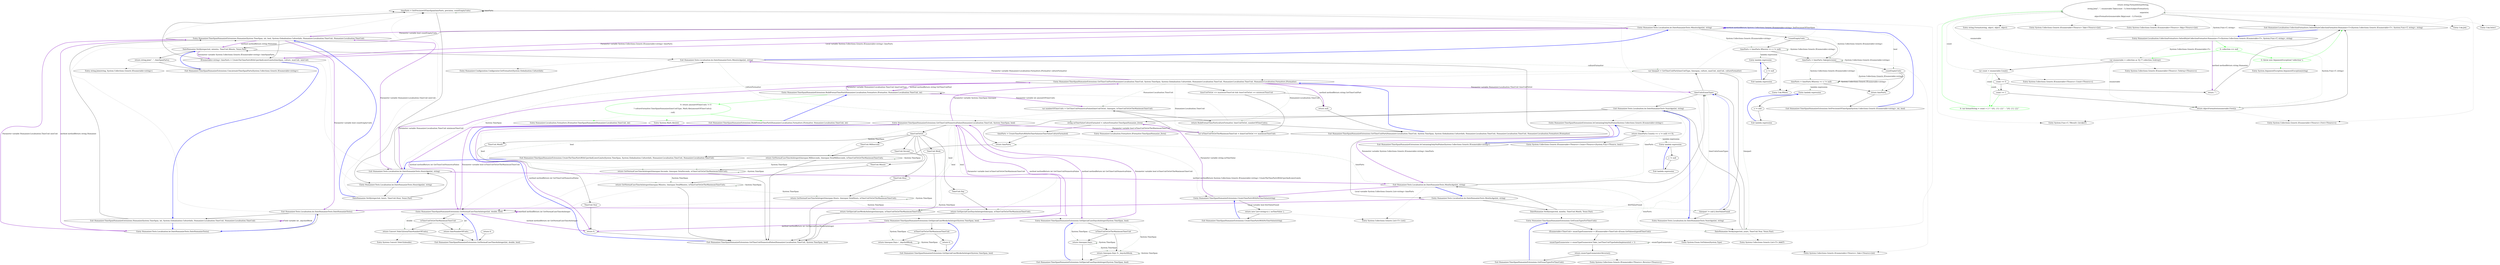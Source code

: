 digraph  {
m0_5 [cluster="Humanizer.TimeSpanHumanizeExtensions.Humanize(System.TimeSpan, int, bool, System.Globalization.CultureInfo, Humanizer.Localisation.TimeUnit, Humanizer.Localisation.TimeUnit)", file="TimeSpanHumanizeExtensions.cs", label="timeParts = SetPrecisionOfTimeSpan(timeParts, precision, countEmptyUnits)", span="45-45"];
m0_27 [cluster="System.Collections.Generic.List<T>.List()", file="TimeSpanHumanizeExtensions.cs", label="Entry System.Collections.Generic.List<T>.List()", span="0-0"];
m0_47 [cluster="Humanizer.TimeSpanHumanizeExtensions.BuildFormatTimePart(Humanizer.Localisation.Formatters.IFormatter, Humanizer.Localisation.TimeUnit, int)", file="TimeSpanHumanizeExtensions.cs", label="Entry Humanizer.TimeSpanHumanizeExtensions.BuildFormatTimePart(Humanizer.Localisation.Formatters.IFormatter, Humanizer.Localisation.TimeUnit, int)", span="155-155"];
m0_82 [cluster="Humanizer.TimeSpanHumanizeExtensions.BuildFormatTimePart(Humanizer.Localisation.Formatters.IFormatter, Humanizer.Localisation.TimeUnit, int)", color=green, community=0, file="TimeSpanHumanizeExtensions.cs", label="0: return amountOfTimeUnits != 0\r\n                ? cultureFormatter.TimeSpanHumanize(timeUnitType, Math.Abs(amountOfTimeUnits))\r\n                : null;", span="158-160"];
m0_83 [cluster="Humanizer.TimeSpanHumanizeExtensions.BuildFormatTimePart(Humanizer.Localisation.Formatters.IFormatter, Humanizer.Localisation.TimeUnit, int)", file="TimeSpanHumanizeExtensions.cs", label="Exit Humanizer.TimeSpanHumanizeExtensions.BuildFormatTimePart(Humanizer.Localisation.Formatters.IFormatter, Humanizer.Localisation.TimeUnit, int)", span="155-155"];
m0_2 [cluster="Humanizer.TimeSpanHumanizeExtensions.Humanize(System.TimeSpan, int, System.Globalization.CultureInfo, Humanizer.Localisation.TimeUnit, Humanizer.Localisation.TimeUnit)", file="TimeSpanHumanizeExtensions.cs", label="Exit Humanizer.TimeSpanHumanizeExtensions.Humanize(System.TimeSpan, int, System.Globalization.CultureInfo, Humanizer.Localisation.TimeUnit, Humanizer.Localisation.TimeUnit)", span="27-27"];
m0_3 [cluster="Humanizer.TimeSpanHumanizeExtensions.Humanize(System.TimeSpan, int, bool, System.Globalization.CultureInfo, Humanizer.Localisation.TimeUnit, Humanizer.Localisation.TimeUnit)", file="TimeSpanHumanizeExtensions.cs", label="Entry Humanizer.TimeSpanHumanizeExtensions.Humanize(System.TimeSpan, int, bool, System.Globalization.CultureInfo, Humanizer.Localisation.TimeUnit, Humanizer.Localisation.TimeUnit)", span="42-42"];
m0_4 [cluster="Humanizer.TimeSpanHumanizeExtensions.Humanize(System.TimeSpan, int, bool, System.Globalization.CultureInfo, Humanizer.Localisation.TimeUnit, Humanizer.Localisation.TimeUnit)", file="TimeSpanHumanizeExtensions.cs", label="IEnumerable<string> timeParts = CreateTheTimePartsWithUperAndLowerLimits(timeSpan, culture, maxUnit, minUnit)", span="44-44"];
m0_66 [cluster="Humanizer.TimeSpanHumanizeExtensions.GetSpecialCaseDaysAsInteger(System.TimeSpan, bool)", file="TimeSpanHumanizeExtensions.cs", label="Entry Humanizer.TimeSpanHumanizeExtensions.GetSpecialCaseDaysAsInteger(System.TimeSpan, bool)", span="129-129"];
m0_72 [cluster="Humanizer.TimeSpanHumanizeExtensions.GetSpecialCaseDaysAsInteger(System.TimeSpan, bool)", file="TimeSpanHumanizeExtensions.cs", label=isTimeUnitToGetTheMaximumTimeUnit, span="131-131"];
m0_73 [cluster="Humanizer.TimeSpanHumanizeExtensions.GetSpecialCaseDaysAsInteger(System.TimeSpan, bool)", file="TimeSpanHumanizeExtensions.cs", label="return timespan.Days;", span="133-133"];
m0_74 [cluster="Humanizer.TimeSpanHumanizeExtensions.GetSpecialCaseDaysAsInteger(System.TimeSpan, bool)", file="TimeSpanHumanizeExtensions.cs", label="return timespan.Days % _daysInAWeek;", span="135-135"];
m0_75 [cluster="Humanizer.TimeSpanHumanizeExtensions.GetSpecialCaseDaysAsInteger(System.TimeSpan, bool)", file="TimeSpanHumanizeExtensions.cs", label="Exit Humanizer.TimeSpanHumanizeExtensions.GetSpecialCaseDaysAsInteger(System.TimeSpan, bool)", span="129-129"];
m0_90 [cluster="System.Collections.Generic.IEnumerable<TSource>.Count<TSource>(System.Func<TSource, bool>)", file="TimeSpanHumanizeExtensions.cs", label="Entry System.Collections.Generic.IEnumerable<TSource>.Count<TSource>(System.Func<TSource, bool>)", span="0-0"];
m0_39 [cluster="System.Collections.Generic.IEnumerable<TSource>.Reverse<TSource>()", file="TimeSpanHumanizeExtensions.cs", label="Entry System.Collections.Generic.IEnumerable<TSource>.Reverse<TSource>()", span="0-0"];
m0_81 [cluster="System.Convert.ToInt32(double)", file="TimeSpanHumanizeExtensions.cs", label="Entry System.Convert.ToInt32(double)", span="0-0"];
m0_37 [cluster="System.Enum.GetValues(System.Type)", file="TimeSpanHumanizeExtensions.cs", label="Entry System.Enum.GetValues(System.Type)", span="0-0"];
m0_0 [cluster="Humanizer.Tests.Localisation.he.DateHumanizeTests.DateHumanizeTests()", file="TimeSpanHumanizeExtensions.cs", label="Entry Humanizer.Tests.Localisation.he.DateHumanizeTests.DateHumanizeTests()", span="9-9"];
m0_1 [cluster="Humanizer.Tests.Localisation.he.DateHumanizeTests.DateHumanizeTests()", file="TimeSpanHumanizeExtensions.cs", label="Exit Humanizer.Tests.Localisation.he.DateHumanizeTests.DateHumanizeTests()", span="9-9"];
m0_15 [cluster="Humanizer.TimeSpanHumanizeExtensions.CreateTheTimePartsWithUperAndLowerLimits(System.TimeSpan, System.Globalization.CultureInfo, Humanizer.Localisation.TimeUnit, Humanizer.Localisation.TimeUnit)", file="TimeSpanHumanizeExtensions.cs", label=timeUnitsEnumTypes, span="57-57"];
m0_16 [cluster="Humanizer.TimeSpanHumanizeExtensions.CreateTheTimePartsWithUperAndLowerLimits(System.TimeSpan, System.Globalization.CultureInfo, Humanizer.Localisation.TimeUnit, Humanizer.Localisation.TimeUnit)", file="TimeSpanHumanizeExtensions.cs", label="var timepart = GetTimeUnitPart(timeUnitType, timespan, culture, maxUnit, minUnit, cultureFormatter)", span="59-59"];
m0_17 [cluster="Humanizer.TimeSpanHumanizeExtensions.CreateTheTimePartsWithUperAndLowerLimits(System.TimeSpan, System.Globalization.CultureInfo, Humanizer.Localisation.TimeUnit, Humanizer.Localisation.TimeUnit)", file="TimeSpanHumanizeExtensions.cs", label="timepart != null || firstValueFound", span="61-61"];
m0_9 [cluster="Humanizer.Tests.Localisation.he.DateHumanizeTests.MinutesAgo(int, string)", file="TimeSpanHumanizeExtensions.cs", label="Entry Humanizer.Tests.Localisation.he.DateHumanizeTests.MinutesAgo(int, string)", span="36-36"];
m0_94 [cluster="Humanizer.TimeSpanHumanizeExtensions.SetPrecisionOfTimeSpan(System.Collections.Generic.IEnumerable<string>, int, bool)", file="TimeSpanHumanizeExtensions.cs", label="!countEmptyUnits", span="175-175"];
m0_95 [cluster="Humanizer.TimeSpanHumanizeExtensions.SetPrecisionOfTimeSpan(System.Collections.Generic.IEnumerable<string>, int, bool)", file="TimeSpanHumanizeExtensions.cs", label="timeParts = timeParts.Where(x => x != null)", span="176-176"];
m0_96 [cluster="Humanizer.TimeSpanHumanizeExtensions.SetPrecisionOfTimeSpan(System.Collections.Generic.IEnumerable<string>, int, bool)", file="TimeSpanHumanizeExtensions.cs", label="timeParts = timeParts.Take(precision)", span="177-177"];
m0_97 [cluster="Humanizer.TimeSpanHumanizeExtensions.SetPrecisionOfTimeSpan(System.Collections.Generic.IEnumerable<string>, int, bool)", file="TimeSpanHumanizeExtensions.cs", label=countEmptyUnits, span="178-178"];
m0_99 [cluster="Humanizer.TimeSpanHumanizeExtensions.SetPrecisionOfTimeSpan(System.Collections.Generic.IEnumerable<string>, int, bool)", file="TimeSpanHumanizeExtensions.cs", label="return timeParts;", span="181-181"];
m0_98 [cluster="Humanizer.TimeSpanHumanizeExtensions.SetPrecisionOfTimeSpan(System.Collections.Generic.IEnumerable<string>, int, bool)", file="TimeSpanHumanizeExtensions.cs", label="timeParts = timeParts.Where(x => x != null)", span="179-179"];
m0_100 [cluster="Humanizer.TimeSpanHumanizeExtensions.SetPrecisionOfTimeSpan(System.Collections.Generic.IEnumerable<string>, int, bool)", file="TimeSpanHumanizeExtensions.cs", label="Exit Humanizer.TimeSpanHumanizeExtensions.SetPrecisionOfTimeSpan(System.Collections.Generic.IEnumerable<string>, int, bool)", span="173-173"];
m0_6 [cluster="Humanizer.Tests.Localisation.he.DateHumanizeTests.HoursAgo(int, string)", file="TimeSpanHumanizeExtensions.cs", label="Entry Humanizer.Tests.Localisation.he.DateHumanizeTests.HoursAgo(int, string)", span="26-26"];
m0_7 [cluster="Humanizer.Tests.Localisation.he.DateHumanizeTests.HoursAgo(int, string)", file="TimeSpanHumanizeExtensions.cs", label="DateHumanize.Verify(expected, hours, TimeUnit.Hour, Tense.Past)", span="28-28"];
m0_10 [cluster="Humanizer.Tests.Localisation.he.DateHumanizeTests.MinutesAgo(int, string)", file="TimeSpanHumanizeExtensions.cs", label="DateHumanize.Verify(expected, minutes, TimeUnit.Minute, Tense.Past)", span="38-38"];
m0_108 [cluster="Humanizer.TimeSpanHumanizeExtensions.ConcatenateTimeSpanParts(System.Collections.Generic.IEnumerable<string>)", file="TimeSpanHumanizeExtensions.cs", label="return string.Join('', '', timeSpanParts);", span="186-186"];
m0_109 [cluster="Humanizer.TimeSpanHumanizeExtensions.ConcatenateTimeSpanParts(System.Collections.Generic.IEnumerable<string>)", file="TimeSpanHumanizeExtensions.cs", label="Exit Humanizer.TimeSpanHumanizeExtensions.ConcatenateTimeSpanParts(System.Collections.Generic.IEnumerable<string>)", span="184-184"];
m0_67 [cluster="Humanizer.TimeSpanHumanizeExtensions.GetSpecialCaseWeeksAsInteger(System.TimeSpan, bool)", file="TimeSpanHumanizeExtensions.cs", label="Entry Humanizer.TimeSpanHumanizeExtensions.GetSpecialCaseWeeksAsInteger(System.TimeSpan, bool)", span="119-119"];
m0_68 [cluster="Humanizer.TimeSpanHumanizeExtensions.GetSpecialCaseWeeksAsInteger(System.TimeSpan, bool)", file="TimeSpanHumanizeExtensions.cs", label=isTimeUnitToGetTheMaximumTimeUnit, span="121-121"];
m0_69 [cluster="Humanizer.TimeSpanHumanizeExtensions.GetSpecialCaseWeeksAsInteger(System.TimeSpan, bool)", file="TimeSpanHumanizeExtensions.cs", label="return timespan.Days / _daysInAWeek;", span="123-123"];
m0_70 [cluster="Humanizer.TimeSpanHumanizeExtensions.GetSpecialCaseWeeksAsInteger(System.TimeSpan, bool)", file="TimeSpanHumanizeExtensions.cs", label="return 0;", span="126-126"];
m0_71 [cluster="Humanizer.TimeSpanHumanizeExtensions.GetSpecialCaseWeeksAsInteger(System.TimeSpan, bool)", file="TimeSpanHumanizeExtensions.cs", label="Exit Humanizer.TimeSpanHumanizeExtensions.GetSpecialCaseWeeksAsInteger(System.TimeSpan, bool)", span="119-119"];
m0_85 [cluster="Humanizer.Localisation.Formatters.IFormatter.TimeSpanHumanize(Humanizer.Localisation.TimeUnit, int)", file="TimeSpanHumanizeExtensions.cs", label="Entry Humanizer.Localisation.Formatters.IFormatter.TimeSpanHumanize(Humanizer.Localisation.TimeUnit, int)", span="36-36"];
m0_101 [cluster="Unk.Where", file="TimeSpanHumanizeExtensions.cs", label="Entry Unk.Where", span=""];
m0_8 [cluster="Humanizer.Tests.Localisation.he.DateHumanizeTests.HoursAgo(int, string)", file="TimeSpanHumanizeExtensions.cs", label="Exit Humanizer.Tests.Localisation.he.DateHumanizeTests.HoursAgo(int, string)", span="26-26"];
m0_11 [cluster="Humanizer.Tests.Localisation.he.DateHumanizeTests.MinutesAgo(int, string)", file="TimeSpanHumanizeExtensions.cs", label="Exit Humanizer.Tests.Localisation.he.DateHumanizeTests.MinutesAgo(int, string)", span="36-36"];
m0_19 [cluster="Humanizer.Tests.Localisation.he.DateHumanizeTests.YearsAgo(int, string)", file="TimeSpanHumanizeExtensions.cs", label="DateHumanize.Verify(expected, years, TimeUnit.Year, Tense.Past)", span="68-68"];
m0_13 [cluster="Humanizer.Tests.Localisation.he.DateHumanizeTests.MonthsAgo(int, string)", file="TimeSpanHumanizeExtensions.cs", label="DateHumanize.Verify(expected, months, TimeUnit.Month, Tense.Past)", span="48-48"];
m0_14 [cluster="Humanizer.Tests.Localisation.he.DateHumanizeTests.MonthsAgo(int, string)", file="TimeSpanHumanizeExtensions.cs", label="Exit Humanizer.Tests.Localisation.he.DateHumanizeTests.MonthsAgo(int, string)", span="46-46"];
m0_20 [cluster="Humanizer.Tests.Localisation.he.DateHumanizeTests.YearsAgo(int, string)", file="TimeSpanHumanizeExtensions.cs", label="Exit Humanizer.Tests.Localisation.he.DateHumanizeTests.YearsAgo(int, string)", span="66-66"];
m0_12 [cluster="Humanizer.Tests.Localisation.he.DateHumanizeTests.MonthsAgo(int, string)", file="TimeSpanHumanizeExtensions.cs", label="Entry Humanizer.Tests.Localisation.he.DateHumanizeTests.MonthsAgo(int, string)", span="46-46"];
m0_21 [cluster="Humanizer.TimeSpanHumanizeExtensions.CreateTheTimePartsWithUperAndLowerLimits(System.TimeSpan, System.Globalization.CultureInfo, Humanizer.Localisation.TimeUnit, Humanizer.Localisation.TimeUnit)", file="TimeSpanHumanizeExtensions.cs", label="string noTimeValueCultureFarmated = cultureFormatter.TimeSpanHumanize_Zero()", span="69-69"];
m0_18 [cluster="Humanizer.Tests.Localisation.he.DateHumanizeTests.YearsAgo(int, string)", file="TimeSpanHumanizeExtensions.cs", label="Entry Humanizer.Tests.Localisation.he.DateHumanizeTests.YearsAgo(int, string)", span="66-66"];
m0_23 [cluster="Humanizer.TimeSpanHumanizeExtensions.CreateTheTimePartsWithUperAndLowerLimits(System.TimeSpan, System.Globalization.CultureInfo, Humanizer.Localisation.TimeUnit, Humanizer.Localisation.TimeUnit)", file="TimeSpanHumanizeExtensions.cs", label="return timeParts;", span="72-72"];
m0_22 [cluster="Humanizer.TimeSpanHumanizeExtensions.CreateTheTimePartsWithUperAndLowerLimits(System.TimeSpan, System.Globalization.CultureInfo, Humanizer.Localisation.TimeUnit, Humanizer.Localisation.TimeUnit)", file="TimeSpanHumanizeExtensions.cs", label="timeParts = CreateTimePartsWithNoTimeValue(noTimeValueCultureFarmated)", span="70-70"];
m0_24 [cluster="Humanizer.TimeSpanHumanizeExtensions.CreateTheTimePartsWithUperAndLowerLimits(System.TimeSpan, System.Globalization.CultureInfo, Humanizer.Localisation.TimeUnit, Humanizer.Localisation.TimeUnit)", file="TimeSpanHumanizeExtensions.cs", label="Exit Humanizer.TimeSpanHumanizeExtensions.CreateTheTimePartsWithUperAndLowerLimits(System.TimeSpan, System.Globalization.CultureInfo, Humanizer.Localisation.TimeUnit, Humanizer.Localisation.TimeUnit)", span="50-50"];
m0_84 [cluster="System.Math.Abs(int)", file="TimeSpanHumanizeExtensions.cs", label="Entry System.Math.Abs(int)", span="0-0"];
m0_38 [cluster="System.Collections.Generic.IEnumerable<TSource>.Take<TSource>(int)", file="TimeSpanHumanizeExtensions.cs", label="Entry System.Collections.Generic.IEnumerable<TSource>.Take<TSource>(int)", span="0-0"];
m0_110 [cluster="string.Join(string, System.Collections.Generic.IEnumerable<string>)", file="TimeSpanHumanizeExtensions.cs", label="Entry string.Join(string, System.Collections.Generic.IEnumerable<string>)", span="0-0"];
m0_26 [cluster="Humanizer.TimeSpanHumanizeExtensions.GetEnumTypesForTimeUnit()", file="TimeSpanHumanizeExtensions.cs", label="Entry Humanizer.TimeSpanHumanizeExtensions.GetEnumTypesForTimeUnit()", span="75-75"];
m0_33 [cluster="Humanizer.TimeSpanHumanizeExtensions.GetEnumTypesForTimeUnit()", file="TimeSpanHumanizeExtensions.cs", label="IEnumerable<TimeUnit> enumTypeEnumerator = (IEnumerable<TimeUnit>)Enum.GetValues(typeof(TimeUnit))", span="77-77"];
m0_35 [cluster="Humanizer.TimeSpanHumanizeExtensions.GetEnumTypesForTimeUnit()", file="TimeSpanHumanizeExtensions.cs", label="return enumTypeEnumerator.Reverse();", span="80-80"];
m0_34 [cluster="Humanizer.TimeSpanHumanizeExtensions.GetEnumTypesForTimeUnit()", file="TimeSpanHumanizeExtensions.cs", label="enumTypeEnumerator = enumTypeEnumerator.Take(_lastTimeUnitTypeIndexImplemented + 1)", span="78-78"];
m0_36 [cluster="Humanizer.TimeSpanHumanizeExtensions.GetEnumTypesForTimeUnit()", file="TimeSpanHumanizeExtensions.cs", label="Exit Humanizer.TimeSpanHumanizeExtensions.GetEnumTypesForTimeUnit()", span="75-75"];
m0_46 [cluster="Humanizer.TimeSpanHumanizeExtensions.GetTimeUnitNumericalValue(Humanizer.Localisation.TimeUnit, System.TimeSpan, bool)", file="TimeSpanHumanizeExtensions.cs", label="Entry Humanizer.TimeSpanHumanizeExtensions.GetTimeUnitNumericalValue(Humanizer.Localisation.TimeUnit, System.TimeSpan, bool)", span="94-94"];
m0_48 [cluster="Humanizer.TimeSpanHumanizeExtensions.GetTimeUnitNumericalValue(Humanizer.Localisation.TimeUnit, System.TimeSpan, bool)", file="TimeSpanHumanizeExtensions.cs", label=timeUnitToGet, span="96-96"];
m0_50 [cluster="Humanizer.TimeSpanHumanizeExtensions.GetTimeUnitNumericalValue(Humanizer.Localisation.TimeUnit, System.TimeSpan, bool)", file="TimeSpanHumanizeExtensions.cs", label="return GetNormalCaseTimeAsInteger(timespan.Milliseconds, timespan.TotalMilliseconds, isTimeUnitToGetTheMaximumTimeUnit);", span="99-99"];
m0_52 [cluster="Humanizer.TimeSpanHumanizeExtensions.GetTimeUnitNumericalValue(Humanizer.Localisation.TimeUnit, System.TimeSpan, bool)", file="TimeSpanHumanizeExtensions.cs", label="return GetNormalCaseTimeAsInteger(timespan.Seconds, timespan.TotalSeconds, isTimeUnitToGetTheMaximumTimeUnit);", span="101-101"];
m0_54 [cluster="Humanizer.TimeSpanHumanizeExtensions.GetTimeUnitNumericalValue(Humanizer.Localisation.TimeUnit, System.TimeSpan, bool)", file="TimeSpanHumanizeExtensions.cs", label="return GetNormalCaseTimeAsInteger(timespan.Minutes, timespan.TotalMinutes, isTimeUnitToGetTheMaximumTimeUnit);", span="103-103"];
m0_56 [cluster="Humanizer.TimeSpanHumanizeExtensions.GetTimeUnitNumericalValue(Humanizer.Localisation.TimeUnit, System.TimeSpan, bool)", file="TimeSpanHumanizeExtensions.cs", label="return GetNormalCaseTimeAsInteger(timespan.Hours, timespan.TotalHours, isTimeUnitToGetTheMaximumTimeUnit);", span="105-105"];
m0_58 [cluster="Humanizer.TimeSpanHumanizeExtensions.GetTimeUnitNumericalValue(Humanizer.Localisation.TimeUnit, System.TimeSpan, bool)", file="TimeSpanHumanizeExtensions.cs", label="return GetSpecialCaseDaysAsInteger(timespan, isTimeUnitToGetTheMaximumTimeUnit);", span="107-107"];
m0_60 [cluster="Humanizer.TimeSpanHumanizeExtensions.GetTimeUnitNumericalValue(Humanizer.Localisation.TimeUnit, System.TimeSpan, bool)", file="TimeSpanHumanizeExtensions.cs", label="return GetSpecialCaseWeeksAsInteger(timespan, isTimeUnitToGetTheMaximumTimeUnit);", span="109-109"];
m0_63 [cluster="Humanizer.TimeSpanHumanizeExtensions.GetTimeUnitNumericalValue(Humanizer.Localisation.TimeUnit, System.TimeSpan, bool)", file="TimeSpanHumanizeExtensions.cs", label="return 0;", span="115-115"];
m0_49 [cluster="Humanizer.TimeSpanHumanizeExtensions.GetTimeUnitNumericalValue(Humanizer.Localisation.TimeUnit, System.TimeSpan, bool)", file="TimeSpanHumanizeExtensions.cs", label="TimeUnit.Millisecond", span="98-98"];
m0_51 [cluster="Humanizer.TimeSpanHumanizeExtensions.GetTimeUnitNumericalValue(Humanizer.Localisation.TimeUnit, System.TimeSpan, bool)", file="TimeSpanHumanizeExtensions.cs", label="TimeUnit.Second", span="100-100"];
m0_53 [cluster="Humanizer.TimeSpanHumanizeExtensions.GetTimeUnitNumericalValue(Humanizer.Localisation.TimeUnit, System.TimeSpan, bool)", file="TimeSpanHumanizeExtensions.cs", label="TimeUnit.Minute", span="102-102"];
m0_55 [cluster="Humanizer.TimeSpanHumanizeExtensions.GetTimeUnitNumericalValue(Humanizer.Localisation.TimeUnit, System.TimeSpan, bool)", file="TimeSpanHumanizeExtensions.cs", label="TimeUnit.Hour", span="104-104"];
m0_57 [cluster="Humanizer.TimeSpanHumanizeExtensions.GetTimeUnitNumericalValue(Humanizer.Localisation.TimeUnit, System.TimeSpan, bool)", file="TimeSpanHumanizeExtensions.cs", label="TimeUnit.Day", span="106-106"];
m0_59 [cluster="Humanizer.TimeSpanHumanizeExtensions.GetTimeUnitNumericalValue(Humanizer.Localisation.TimeUnit, System.TimeSpan, bool)", file="TimeSpanHumanizeExtensions.cs", label="TimeUnit.Week", span="108-108"];
m0_61 [cluster="Humanizer.TimeSpanHumanizeExtensions.GetTimeUnitNumericalValue(Humanizer.Localisation.TimeUnit, System.TimeSpan, bool)", file="TimeSpanHumanizeExtensions.cs", label="TimeUnit.Month", span="110-110"];
m0_62 [cluster="Humanizer.TimeSpanHumanizeExtensions.GetTimeUnitNumericalValue(Humanizer.Localisation.TimeUnit, System.TimeSpan, bool)", file="TimeSpanHumanizeExtensions.cs", label="TimeUnit.Year", span="112-112"];
m0_64 [cluster="Humanizer.TimeSpanHumanizeExtensions.GetTimeUnitNumericalValue(Humanizer.Localisation.TimeUnit, System.TimeSpan, bool)", file="TimeSpanHumanizeExtensions.cs", label="Exit Humanizer.TimeSpanHumanizeExtensions.GetTimeUnitNumericalValue(Humanizer.Localisation.TimeUnit, System.TimeSpan, bool)", span="94-94"];
m0_105 [cluster="lambda expression", file="TimeSpanHumanizeExtensions.cs", label="Entry lambda expression", span="179-179"];
m0_91 [cluster="lambda expression", file="TimeSpanHumanizeExtensions.cs", label="Entry lambda expression", span="170-170"];
m0_102 [cluster="lambda expression", file="TimeSpanHumanizeExtensions.cs", label="Entry lambda expression", span="176-176"];
m0_93 [cluster="lambda expression", file="TimeSpanHumanizeExtensions.cs", label="Exit lambda expression", span="170-170"];
m0_92 [cluster="lambda expression", file="TimeSpanHumanizeExtensions.cs", label="x != null", span="170-170"];
m0_104 [cluster="lambda expression", file="TimeSpanHumanizeExtensions.cs", label="Exit lambda expression", span="176-176"];
m0_103 [cluster="lambda expression", file="TimeSpanHumanizeExtensions.cs", label="x != null", span="176-176"];
m0_106 [cluster="lambda expression", file="TimeSpanHumanizeExtensions.cs", label="x != null", span="179-179"];
m0_107 [cluster="lambda expression", file="TimeSpanHumanizeExtensions.cs", label="Exit lambda expression", span="179-179"];
m0_32 [cluster="Humanizer.TimeSpanHumanizeExtensions.CreateTimePartsWithNoTimeValue(string)", file="TimeSpanHumanizeExtensions.cs", label="Entry Humanizer.TimeSpanHumanizeExtensions.CreateTimePartsWithNoTimeValue(string)", span="163-163"];
m0_86 [cluster="Humanizer.TimeSpanHumanizeExtensions.CreateTimePartsWithNoTimeValue(string)", file="TimeSpanHumanizeExtensions.cs", label="return new List<string>() { noTimeValue };", span="165-165"];
m0_87 [cluster="Humanizer.TimeSpanHumanizeExtensions.CreateTimePartsWithNoTimeValue(string)", file="TimeSpanHumanizeExtensions.cs", label="Exit Humanizer.TimeSpanHumanizeExtensions.CreateTimePartsWithNoTimeValue(string)", span="163-163"];
m0_25 [cluster="Humanizer.Configuration.Configurator.GetFormatter(System.Globalization.CultureInfo)", file="TimeSpanHumanizeExtensions.cs", label="Entry Humanizer.Configuration.Configurator.GetFormatter(System.Globalization.CultureInfo)", span="66-66"];
m0_30 [cluster="Humanizer.TimeSpanHumanizeExtensions.IsContainingOnlyNullValue(System.Collections.Generic.IEnumerable<string>)", file="TimeSpanHumanizeExtensions.cs", label="Entry Humanizer.TimeSpanHumanizeExtensions.IsContainingOnlyNullValue(System.Collections.Generic.IEnumerable<string>)", span="168-168"];
m0_88 [cluster="Humanizer.TimeSpanHumanizeExtensions.IsContainingOnlyNullValue(System.Collections.Generic.IEnumerable<string>)", file="TimeSpanHumanizeExtensions.cs", label="return (timeParts.Count(x => x != null) == 0);", span="170-170"];
m0_89 [cluster="Humanizer.TimeSpanHumanizeExtensions.IsContainingOnlyNullValue(System.Collections.Generic.IEnumerable<string>)", file="TimeSpanHumanizeExtensions.cs", label="Exit Humanizer.TimeSpanHumanizeExtensions.IsContainingOnlyNullValue(System.Collections.Generic.IEnumerable<string>)", span="168-168"];
m0_28 [cluster="Humanizer.TimeSpanHumanizeExtensions.GetTimeUnitPart(Humanizer.Localisation.TimeUnit, System.TimeSpan, System.Globalization.CultureInfo, Humanizer.Localisation.TimeUnit, Humanizer.Localisation.TimeUnit, Humanizer.Localisation.Formatters.IFormatter)", file="TimeSpanHumanizeExtensions.cs", label="Entry Humanizer.TimeSpanHumanizeExtensions.GetTimeUnitPart(Humanizer.Localisation.TimeUnit, System.TimeSpan, System.Globalization.CultureInfo, Humanizer.Localisation.TimeUnit, Humanizer.Localisation.TimeUnit, Humanizer.Localisation.Formatters.IFormatter)", span="83-83"];
m0_43 [cluster="Humanizer.TimeSpanHumanizeExtensions.GetTimeUnitPart(Humanizer.Localisation.TimeUnit, System.TimeSpan, System.Globalization.CultureInfo, Humanizer.Localisation.TimeUnit, Humanizer.Localisation.TimeUnit, Humanizer.Localisation.Formatters.IFormatter)", file="TimeSpanHumanizeExtensions.cs", label="return BuildFormatTimePart(cultureFormatter, timeUnitToGet, numberOfTimeUnits);", span="89-89"];
m0_42 [cluster="Humanizer.TimeSpanHumanizeExtensions.GetTimeUnitPart(Humanizer.Localisation.TimeUnit, System.TimeSpan, System.Globalization.CultureInfo, Humanizer.Localisation.TimeUnit, Humanizer.Localisation.TimeUnit, Humanizer.Localisation.Formatters.IFormatter)", file="TimeSpanHumanizeExtensions.cs", label="var numberOfTimeUnits = GetTimeUnitNumericalValue(timeUnitToGet, timespan, isTimeUnitToGetTheMaximumTimeUnit)", span="88-88"];
m0_40 [cluster="Humanizer.TimeSpanHumanizeExtensions.GetTimeUnitPart(Humanizer.Localisation.TimeUnit, System.TimeSpan, System.Globalization.CultureInfo, Humanizer.Localisation.TimeUnit, Humanizer.Localisation.TimeUnit, Humanizer.Localisation.Formatters.IFormatter)", file="TimeSpanHumanizeExtensions.cs", label="timeUnitToGet <= maximumTimeUnit && timeUnitToGet >= minimumTimeUnit", span="85-85"];
m0_41 [cluster="Humanizer.TimeSpanHumanizeExtensions.GetTimeUnitPart(Humanizer.Localisation.TimeUnit, System.TimeSpan, System.Globalization.CultureInfo, Humanizer.Localisation.TimeUnit, Humanizer.Localisation.TimeUnit, Humanizer.Localisation.Formatters.IFormatter)", file="TimeSpanHumanizeExtensions.cs", label="var isTimeUnitToGetTheMaximumTimeUnit = (timeUnitToGet == maximumTimeUnit)", span="87-87"];
m0_44 [cluster="Humanizer.TimeSpanHumanizeExtensions.GetTimeUnitPart(Humanizer.Localisation.TimeUnit, System.TimeSpan, System.Globalization.CultureInfo, Humanizer.Localisation.TimeUnit, Humanizer.Localisation.TimeUnit, Humanizer.Localisation.Formatters.IFormatter)", file="TimeSpanHumanizeExtensions.cs", label="return null;", span="91-91"];
m0_45 [cluster="Humanizer.TimeSpanHumanizeExtensions.GetTimeUnitPart(Humanizer.Localisation.TimeUnit, System.TimeSpan, System.Globalization.CultureInfo, Humanizer.Localisation.TimeUnit, Humanizer.Localisation.TimeUnit, Humanizer.Localisation.Formatters.IFormatter)", file="TimeSpanHumanizeExtensions.cs", label="Exit Humanizer.TimeSpanHumanizeExtensions.GetTimeUnitPart(Humanizer.Localisation.TimeUnit, System.TimeSpan, System.Globalization.CultureInfo, Humanizer.Localisation.TimeUnit, Humanizer.Localisation.TimeUnit, Humanizer.Localisation.Formatters.IFormatter)", span="83-83"];
m0_29 [cluster="System.Collections.Generic.List<T>.Add(T)", file="TimeSpanHumanizeExtensions.cs", label="Entry System.Collections.Generic.List<T>.Add(T)", span="0-0"];
m0_31 [cluster="Humanizer.Localisation.Formatters.IFormatter.TimeSpanHumanize_Zero()", file="TimeSpanHumanizeExtensions.cs", label="Entry Humanizer.Localisation.Formatters.IFormatter.TimeSpanHumanize_Zero()", span="28-28"];
m0_65 [cluster="Humanizer.TimeSpanHumanizeExtensions.GetNormalCaseTimeAsInteger(int, double, bool)", file="TimeSpanHumanizeExtensions.cs", label="Entry Humanizer.TimeSpanHumanizeExtensions.GetNormalCaseTimeAsInteger(int, double, bool)", span="138-138"];
m0_76 [cluster="Humanizer.TimeSpanHumanizeExtensions.GetNormalCaseTimeAsInteger(int, double, bool)", file="TimeSpanHumanizeExtensions.cs", label=isTimeUnitToGetTheMaximumTimeUnit, span="140-140"];
m0_77 [cluster="Humanizer.TimeSpanHumanizeExtensions.GetNormalCaseTimeAsInteger(int, double, bool)", file="TimeSpanHumanizeExtensions.cs", label="return Convert.ToInt32(totalTimeNumberOfUnits);", span="144-144"];
m0_78 [cluster="Humanizer.TimeSpanHumanizeExtensions.GetNormalCaseTimeAsInteger(int, double, bool)", file="TimeSpanHumanizeExtensions.cs", label="return timeNumberOfUnits;", span="152-152"];
m0_79 [cluster="Humanizer.TimeSpanHumanizeExtensions.GetNormalCaseTimeAsInteger(int, double, bool)", file="TimeSpanHumanizeExtensions.cs", label="return 0;", span="149-149"];
m0_80 [cluster="Humanizer.TimeSpanHumanizeExtensions.GetNormalCaseTimeAsInteger(int, double, bool)", file="TimeSpanHumanizeExtensions.cs", label="Exit Humanizer.TimeSpanHumanizeExtensions.GetNormalCaseTimeAsInteger(int, double, bool)", span="138-138"];
m1_23 [cluster="string.Format(string, object, object, object)", file="TimeSpanHumanizeTests.cs", label="Entry string.Format(string, object, object, object)", span="0-0"];
m1_19 [cluster="System.Collections.Generic.IEnumerable<TSource>.Take<TSource>(int)", file="TimeSpanHumanizeTests.cs", label="Entry System.Collections.Generic.IEnumerable<TSource>.Take<TSource>(int)", span="0-0"];
m1_22 [cluster="System.Collections.Generic.IEnumerable<TSource>.Skip<TSource>(int)", file="TimeSpanHumanizeTests.cs", label="Entry System.Collections.Generic.IEnumerable<TSource>.Skip<TSource>(int)", span="0-0"];
m1_18 [cluster="System.Func<T, TResult>.Invoke(T)", file="TimeSpanHumanizeTests.cs", label="Entry System.Func<T, TResult>.Invoke(T)", span="0-0"];
m1_14 [cluster="System.ArgumentException.ArgumentException(string)", file="TimeSpanHumanizeTests.cs", label="Entry System.ArgumentException.ArgumentException(string)", span="0-0"];
m1_2 [cluster="Humanizer.Localisation.CollectionFormatters.OxfordStyleCollectionFormatter.Humanize<T>(System.Collections.Generic.IEnumerable<T>, System.Func<T, string>, string)", file="TimeSpanHumanizeTests.cs", label="Entry Humanizer.Localisation.CollectionFormatters.OxfordStyleCollectionFormatter.Humanize<T>(System.Collections.Generic.IEnumerable<T>, System.Func<T, string>, string)", span="13-13"];
m1_3 [cluster="Humanizer.Localisation.CollectionFormatters.OxfordStyleCollectionFormatter.Humanize<T>(System.Collections.Generic.IEnumerable<T>, System.Func<T, string>, string)", color=green, community=0, file="TimeSpanHumanizeTests.cs", label="0: collection == null", span="15-15"];
m1_4 [cluster="Humanizer.Localisation.CollectionFormatters.OxfordStyleCollectionFormatter.Humanize<T>(System.Collections.Generic.IEnumerable<T>, System.Func<T, string>, string)", color=green, community=0, file="TimeSpanHumanizeTests.cs", label="0: throw new ArgumentException(''collection'');", span="16-16"];
m1_5 [cluster="Humanizer.Localisation.CollectionFormatters.OxfordStyleCollectionFormatter.Humanize<T>(System.Collections.Generic.IEnumerable<T>, System.Func<T, string>, string)", file="TimeSpanHumanizeTests.cs", label="var enumerable = collection as T[] ?? collection.ToArray()", span="18-18"];
m1_11 [cluster="Humanizer.Localisation.CollectionFormatters.OxfordStyleCollectionFormatter.Humanize<T>(System.Collections.Generic.IEnumerable<T>, System.Func<T, string>, string)", color=green, community=0, file="TimeSpanHumanizeTests.cs", label="0: var formatString = count > 2 ? ''{0}, {1} {2}'' : ''{0} {1} {2}''", span="28-28"];
m1_6 [cluster="Humanizer.Localisation.CollectionFormatters.OxfordStyleCollectionFormatter.Humanize<T>(System.Collections.Generic.IEnumerable<T>, System.Func<T, string>, string)", file="TimeSpanHumanizeTests.cs", label="var count = enumerable.Count()", span="20-20"];
m1_9 [cluster="Humanizer.Localisation.CollectionFormatters.OxfordStyleCollectionFormatter.Humanize<T>(System.Collections.Generic.IEnumerable<T>, System.Func<T, string>, string)", file="TimeSpanHumanizeTests.cs", label="count == 1", span="25-25"];
m1_12 [cluster="Humanizer.Localisation.CollectionFormatters.OxfordStyleCollectionFormatter.Humanize<T>(System.Collections.Generic.IEnumerable<T>, System.Func<T, string>, string)", file="TimeSpanHumanizeTests.cs", label="return string.Format(formatString,\r\n                string.Join('', '', enumerable.Take(count - 1).Select(objectFormatter)),\r\n                separator,\r\n                objectFormatter(enumerable.Skip(count - 1).First()));", span="30-33"];
m1_10 [cluster="Humanizer.Localisation.CollectionFormatters.OxfordStyleCollectionFormatter.Humanize<T>(System.Collections.Generic.IEnumerable<T>, System.Func<T, string>, string)", file="TimeSpanHumanizeTests.cs", label="return objectFormatter(enumerable.First());", span="26-26"];
m1_8 [cluster="Humanizer.Localisation.CollectionFormatters.OxfordStyleCollectionFormatter.Humanize<T>(System.Collections.Generic.IEnumerable<T>, System.Func<T, string>, string)", file="TimeSpanHumanizeTests.cs", label="return '''';", span="23-23"];
m1_7 [cluster="Humanizer.Localisation.CollectionFormatters.OxfordStyleCollectionFormatter.Humanize<T>(System.Collections.Generic.IEnumerable<T>, System.Func<T, string>, string)", file="TimeSpanHumanizeTests.cs", label="count == 0", span="22-22"];
m1_13 [cluster="Humanizer.Localisation.CollectionFormatters.OxfordStyleCollectionFormatter.Humanize<T>(System.Collections.Generic.IEnumerable<T>, System.Func<T, string>, string)", file="TimeSpanHumanizeTests.cs", label="Exit Humanizer.Localisation.CollectionFormatters.OxfordStyleCollectionFormatter.Humanize<T>(System.Collections.Generic.IEnumerable<T>, System.Func<T, string>, string)", span="13-13"];
m1_21 [cluster="Unk.Join", file="TimeSpanHumanizeTests.cs", label="Entry Unk.Join", span=""];
m1_17 [cluster="System.Collections.Generic.IEnumerable<TSource>.First<TSource>()", file="TimeSpanHumanizeTests.cs", label="Entry System.Collections.Generic.IEnumerable<TSource>.First<TSource>()", span="0-0"];
m1_15 [cluster="System.Collections.Generic.IEnumerable<TSource>.ToArray<TSource>()", file="TimeSpanHumanizeTests.cs", label="Entry System.Collections.Generic.IEnumerable<TSource>.ToArray<TSource>()", span="0-0"];
m1_16 [cluster="System.Collections.Generic.IEnumerable<TSource>.Count<TSource>()", file="TimeSpanHumanizeTests.cs", label="Entry System.Collections.Generic.IEnumerable<TSource>.Count<TSource>()", span="0-0"];
m1_20 [cluster="Unk.Select", file="TimeSpanHumanizeTests.cs", label="Entry Unk.Select", span=""];
m0_5 -> m0_9  [key=2, style=dotted];
m0_5 -> m0_5  [color=darkseagreen4, key=1, label=timeParts, style=dashed];
m0_5 -> m0_6  [key=0, style=solid];
m0_47 -> m0_82  [color=green, key=0, style=solid];
m0_47 -> m0_28  [color=darkorchid, key=3, label="Parameter variable Humanizer.Localisation.TimeUnit timeUnitType", style=bold];
m0_47 -> m0_42  [color=darkorchid, key=3, label="Parameter variable int amountOfTimeUnits", style=bold];
m0_82 -> m0_83  [color=green, key=0, style=solid];
m0_82 -> m0_84  [color=green, key=2, style=dotted];
m0_82 -> m0_85  [color=green, key=2, style=dotted];
m0_83 -> m0_47  [color=blue, key=0, style=bold];
m0_2 -> m0_3  [key=0, style=solid];
m0_2 -> m0_2  [color=darkorchid, key=3, label="Field variable int _daysInAWeek", style=bold];
m0_2 -> m0_0  [color=blue, key=0, style=bold];
m0_3 -> m0_4  [key=0, style=solid];
m0_3 -> m0_5  [key=2, style=dotted];
m0_3 -> m0_0  [color=darkorchid, key=3, label="Parameter variable Humanizer.Localisation.TimeUnit minUnit", style=bold];
m0_3 -> m0_1  [color=darkorchid, key=3, label="Parameter variable bool countEmptyUnits", style=bold];
m0_3 -> m0_10  [color=darkorchid, key=3, label="method methodReturn string Humanize", style=bold];
m0_4 -> m0_2  [color=blue, key=0, style=bold];
m0_4 -> m0_8  [key=2, style=dotted];
m0_4 -> m0_5  [key=0, style=solid];
m0_4 -> m0_9  [color=darkorchid, key=3, label="Local variable System.Collections.Generic.IEnumerable<string> timeParts", style=bold];
m0_66 -> m0_46  [color=darkorchid, key=3, label="Parameter variable bool isTimeUnitToGetTheMaximumTimeUnit", style=bold];
m0_66 -> m0_72  [key=0, style=solid];
m0_66 -> m0_73  [color=darkseagreen4, key=1, label="System.TimeSpan", style=dashed];
m0_66 -> m0_74  [color=darkseagreen4, key=1, label="System.TimeSpan", style=dashed];
m0_72 -> m0_73  [key=0, style=solid];
m0_72 -> m0_74  [key=0, style=solid];
m0_73 -> m0_75  [key=0, style=solid];
m0_73 -> m0_73  [color=darkseagreen4, key=1, label="System.TimeSpan", style=dashed];
m0_73 -> m0_74  [color=darkseagreen4, key=1, label="System.TimeSpan", style=dashed];
m0_74 -> m0_75  [key=0, style=solid];
m0_74 -> m0_74  [color=darkseagreen4, key=1, label="System.TimeSpan", style=dashed];
m0_75 -> m0_66  [color=blue, key=0, style=bold];
m0_0 -> m0_3  [color=darkorchid, key=3, label="method methodReturn string Humanize", style=bold];
m0_0 -> m0_1  [key=0, style=solid];
m0_1 -> m0_3  [key=2, style=dotted];
m0_1 -> m0_2  [key=0, style=solid];
m0_1 -> m0_0  [color=blue, key=0, style=bold];
m0_15 -> m0_16  [key=0, style=solid];
m0_15 -> m0_20  [key=0, style=solid];
m0_16 -> m0_17  [key=0, style=solid];
m0_16 -> m0_5  [key=2, style=dotted];
m0_16 -> m0_28  [key=2, style=dotted];
m0_16 -> m0_19  [color=darkseagreen4, key=1, label=timepart, style=dashed];
m0_17 -> m0_15  [color=blue, key=0, style=solid];
m0_17 -> m0_18  [key=0, style=solid];
m0_9 -> m0_4  [color=darkorchid, key=3, label="Parameter variable System.Collections.Generic.IEnumerable<string> timeParts", style=bold];
m0_9 -> m0_3  [color=darkorchid, key=3, label="Parameter variable bool countEmptyUnits", style=bold];
m0_9 -> m0_9  [color=darkorchid, key=3, label="method methodReturn System.Collections.Generic.IEnumerable<string> SetPrecisionOfTimeSpan", style=bold];
m0_9 -> m0_94  [key=0, style=solid];
m0_9 -> m0_95  [color=darkseagreen4, key=1, label="System.Collections.Generic.IEnumerable<string>", style=dashed];
m0_9 -> m0_96  [color=darkseagreen4, key=1, label="System.Collections.Generic.IEnumerable<string>", style=dashed];
m0_9 -> m0_97  [color=darkseagreen4, key=1, label=bool, style=dashed];
m0_9 -> m0_10  [key=0, style=solid];
m0_94 -> m0_95  [key=0, style=solid];
m0_94 -> m0_96  [key=0, style=solid];
m0_95 -> m0_95  [color=darkseagreen4, key=1, label="System.Collections.Generic.IEnumerable<string>", style=dashed];
m0_95 -> m0_96  [key=0, style=solid];
m0_95 -> m0_101  [key=2, style=dotted];
m0_95 -> m0_102  [color=darkseagreen4, key=1, label="lambda expression", style=dashed];
m0_96 -> m0_96  [color=darkseagreen4, key=1, label="System.Collections.Generic.IEnumerable<string>", style=dashed];
m0_96 -> m0_97  [key=0, style=solid];
m0_96 -> m0_38  [key=2, style=dotted];
m0_96 -> m0_98  [color=darkseagreen4, key=1, label="System.Collections.Generic.IEnumerable<string>", style=dashed];
m0_96 -> m0_99  [color=darkseagreen4, key=1, label="System.Collections.Generic.IEnumerable<string>", style=dashed];
m0_97 -> m0_98  [key=0, style=solid];
m0_97 -> m0_99  [key=0, style=solid];
m0_99 -> m0_100  [key=0, style=solid];
m0_98 -> m0_99  [key=0, style=solid];
m0_98 -> m0_101  [key=2, style=dotted];
m0_98 -> m0_98  [color=darkseagreen4, key=1, label="System.Collections.Generic.IEnumerable<string>", style=dashed];
m0_98 -> m0_105  [color=darkseagreen4, key=1, label="lambda expression", style=dashed];
m0_100 -> m0_9  [color=blue, key=0, style=bold];
m0_6 -> m0_10  [key=2, style=dotted];
m0_6 -> m0_7  [key=0, style=solid];
m0_7 -> m0_3  [color=blue, key=0, style=bold];
m0_7 -> m0_8  [key=0, style=solid];
m0_7 -> m0_5  [key=2, style=dotted];
m0_10 -> m0_4  [color=darkorchid, key=3, label="Parameter variable System.Collections.Generic.IEnumerable<string> timeSpanParts", style=bold];
m0_10 -> m0_108  [key=0, style=solid];
m0_10 -> m0_11  [key=0, style=solid];
m0_10 -> m0_5  [key=2, style=dotted];
m0_108 -> m0_109  [key=0, style=solid];
m0_108 -> m0_110  [key=2, style=dotted];
m0_109 -> m0_10  [color=blue, key=0, style=bold];
m0_67 -> m0_46  [color=darkorchid, key=3, label="Parameter variable bool isTimeUnitToGetTheMaximumTimeUnit", style=bold];
m0_67 -> m0_68  [key=0, style=solid];
m0_67 -> m0_69  [color=darkseagreen4, key=1, label="System.TimeSpan", style=dashed];
m0_67 -> m0_63  [color=darkorchid, key=3, label="method methodReturn int GetSpecialCaseWeeksAsInteger", style=bold];
m0_68 -> m0_69  [key=0, style=solid];
m0_68 -> m0_70  [key=0, style=solid];
m0_69 -> m0_71  [key=0, style=solid];
m0_69 -> m0_69  [color=darkseagreen4, key=1, label="System.TimeSpan", style=dashed];
m0_70 -> m0_71  [key=0, style=solid];
m0_71 -> m0_67  [color=blue, key=0, style=bold];
m0_8 -> m0_16  [color=darkseagreen4, key=1, label="System.TimeSpan", style=dashed];
m0_8 -> m0_11  [key=0, style=solid];
m0_8 -> m0_3  [color=darkorchid, key=3, label="Parameter variable Humanizer.Localisation.TimeUnit minUnit", style=bold];
m0_8 -> m0_14  [color=darkorchid, key=3, label="method methodReturn System.Collections.Generic.IEnumerable<string> CreateTheTimePartsWithUperAndLowerLimits", style=bold];
m0_8 -> m0_6  [color=blue, key=0, style=bold];
m0_11 -> m0_16  [color=darkseagreen4, key=1, label=cultureFormatter, style=dashed];
m0_11 -> m0_12  [key=0, style=solid];
m0_11 -> m0_25  [key=2, style=dotted];
m0_11 -> m0_21  [color=darkseagreen4, key=1, label=cultureFormatter, style=dashed];
m0_11 -> m0_9  [color=blue, key=0, style=bold];
m0_19 -> m0_15  [key=0, style=solid];
m0_19 -> m0_29  [key=2, style=dotted];
m0_19 -> m0_20  [key=0, style=solid];
m0_19 -> m0_5  [key=2, style=dotted];
m0_13 -> m0_15  [color=darkseagreen4, key=1, label=timeUnitsEnumTypes, style=dashed];
m0_13 -> m0_14  [key=0, style=solid];
m0_13 -> m0_26  [key=2, style=dotted];
m0_13 -> m0_5  [key=2, style=dotted];
m0_14 -> m0_15  [key=0, style=solid];
m0_14 -> m0_19  [color=darkseagreen4, key=1, label=timeParts, style=dashed];
m0_14 -> m0_27  [key=2, style=dotted];
m0_14 -> m0_20  [color=darkseagreen4, key=1, label=timeParts, style=dashed];
m0_14 -> m0_23  [color=darkseagreen4, key=1, label=timeParts, style=dashed];
m0_14 -> m0_32  [color=darkorchid, key=3, label="Local variable System.Collections.Generic.List<string> timeParts", style=bold];
m0_14 -> m0_12  [color=blue, key=0, style=bold];
m0_20 -> m0_21  [key=0, style=solid];
m0_20 -> m0_23  [key=0, style=solid];
m0_20 -> m0_30  [key=2, style=dotted];
m0_20 -> m0_18  [color=blue, key=0, style=bold];
m0_12 -> m0_17  [color=darkseagreen4, key=1, label=firstValueFound, style=dashed];
m0_12 -> m0_13  [key=0, style=solid];
m0_12 -> m0_1  [color=darkorchid, key=3, label="Local variable bool firstValueFound", style=bold];
m0_21 -> m0_22  [key=0, style=solid];
m0_21 -> m0_31  [key=2, style=dotted];
m0_18 -> m0_19  [key=0, style=solid];
m0_23 -> m0_24  [key=0, style=solid];
m0_22 -> m0_23  [key=0, style=solid];
m0_22 -> m0_32  [key=2, style=dotted];
m0_24 -> m0_8  [color=blue, key=0, style=bold];
m0_26 -> m0_33  [key=0, style=solid];
m0_33 -> m0_34  [key=0, style=solid];
m0_33 -> m0_37  [key=2, style=dotted];
m0_35 -> m0_36  [key=0, style=solid];
m0_35 -> m0_39  [key=2, style=dotted];
m0_34 -> m0_35  [key=0, style=solid];
m0_34 -> m0_34  [color=darkseagreen4, key=1, label=enumTypeEnumerator, style=dashed];
m0_34 -> m0_38  [key=2, style=dotted];
m0_36 -> m0_26  [color=blue, key=0, style=bold];
m0_46 -> m0_28  [color=darkorchid, key=3, label="Parameter variable System.TimeSpan timespan", style=bold];
m0_46 -> m0_48  [key=0, style=solid];
m0_46 -> m0_50  [color=darkseagreen4, key=1, label="System.TimeSpan", style=dashed];
m0_46 -> m0_52  [color=darkseagreen4, key=1, label=bool, style=dashed];
m0_46 -> m0_54  [color=darkseagreen4, key=1, label=bool, style=dashed];
m0_46 -> m0_56  [color=darkseagreen4, key=1, label=bool, style=dashed];
m0_46 -> m0_58  [color=darkseagreen4, key=1, label=bool, style=dashed];
m0_46 -> m0_60  [color=darkseagreen4, key=1, label=bool, style=dashed];
m0_46 -> m0_41  [color=darkorchid, key=3, label="Parameter variable bool isTimeUnitToGetTheMaximumTimeUnit", style=bold];
m0_46 -> m0_65  [color=darkorchid, key=3, label="method methodReturn int GetTimeUnitNumericalValue", style=bold];
m0_46 -> m0_66  [color=darkorchid, key=3, label="method methodReturn int GetTimeUnitNumericalValue", style=bold];
m0_46 -> m0_67  [color=darkorchid, key=3, label="method methodReturn int GetTimeUnitNumericalValue", style=bold];
m0_46 -> m0_63  [color=darkorchid, key=3, label="method methodReturn int GetTimeUnitNumericalValue", style=bold];
m0_48 -> m0_49  [key=0, style=solid];
m0_48 -> m0_51  [key=0, style=solid];
m0_48 -> m0_53  [key=0, style=solid];
m0_48 -> m0_55  [key=0, style=solid];
m0_48 -> m0_57  [key=0, style=solid];
m0_48 -> m0_59  [key=0, style=solid];
m0_48 -> m0_61  [key=0, style=solid];
m0_50 -> m0_64  [key=0, style=solid];
m0_50 -> m0_65  [key=2, style=dotted];
m0_50 -> m0_50  [color=darkseagreen4, key=1, label="System.TimeSpan", style=dashed];
m0_50 -> m0_52  [color=darkseagreen4, key=1, label="System.TimeSpan", style=dashed];
m0_52 -> m0_64  [key=0, style=solid];
m0_52 -> m0_65  [key=2, style=dotted];
m0_52 -> m0_52  [color=darkseagreen4, key=1, label="System.TimeSpan", style=dashed];
m0_52 -> m0_54  [color=darkseagreen4, key=1, label="System.TimeSpan", style=dashed];
m0_54 -> m0_64  [key=0, style=solid];
m0_54 -> m0_65  [key=2, style=dotted];
m0_54 -> m0_54  [color=darkseagreen4, key=1, label="System.TimeSpan", style=dashed];
m0_54 -> m0_56  [color=darkseagreen4, key=1, label="System.TimeSpan", style=dashed];
m0_56 -> m0_64  [key=0, style=solid];
m0_56 -> m0_65  [key=2, style=dotted];
m0_56 -> m0_56  [color=darkseagreen4, key=1, label="System.TimeSpan", style=dashed];
m0_56 -> m0_58  [color=darkseagreen4, key=1, label="System.TimeSpan", style=dashed];
m0_56 -> m0_60  [color=darkseagreen4, key=1, label="System.TimeSpan", style=dashed];
m0_58 -> m0_64  [key=0, style=solid];
m0_58 -> m0_66  [key=2, style=dotted];
m0_60 -> m0_64  [key=0, style=solid];
m0_60 -> m0_67  [key=2, style=dotted];
m0_63 -> m0_64  [key=0, style=solid];
m0_49 -> m0_50  [key=0, style=solid];
m0_51 -> m0_52  [key=0, style=solid];
m0_53 -> m0_54  [key=0, style=solid];
m0_55 -> m0_56  [key=0, style=solid];
m0_57 -> m0_58  [key=0, style=solid];
m0_59 -> m0_60  [key=0, style=solid];
m0_61 -> m0_62  [key=0, style=solid];
m0_62 -> m0_63  [key=0, style=solid];
m0_64 -> m0_46  [color=blue, key=0, style=bold];
m0_105 -> m0_106  [key=0, style=solid];
m0_91 -> m0_92  [key=0, style=solid];
m0_102 -> m0_103  [key=0, style=solid];
m0_93 -> m0_91  [color=blue, key=0, style=bold];
m0_92 -> m0_93  [key=0, style=solid];
m0_104 -> m0_102  [color=blue, key=0, style=bold];
m0_103 -> m0_104  [key=0, style=solid];
m0_106 -> m0_107  [key=0, style=solid];
m0_107 -> m0_105  [color=blue, key=0, style=bold];
m0_32 -> m0_21  [color=darkorchid, key=3, label="Parameter variable string noTimeValue", style=bold];
m0_32 -> m0_86  [key=0, style=solid];
m0_86 -> m0_27  [key=2, style=dotted];
m0_86 -> m0_87  [key=0, style=solid];
m0_87 -> m0_32  [color=blue, key=0, style=bold];
m0_30 -> m0_14  [color=darkorchid, key=3, label="Parameter variable System.Collections.Generic.IEnumerable<string> timeParts", style=bold];
m0_30 -> m0_88  [key=0, style=solid];
m0_88 -> m0_89  [key=0, style=solid];
m0_88 -> m0_90  [key=2, style=dotted];
m0_88 -> m0_91  [color=darkseagreen4, key=1, label="lambda expression", style=dashed];
m0_89 -> m0_30  [color=blue, key=0, style=bold];
m0_28 -> m0_47  [color=darkorchid, key=3, label="method methodReturn string GetTimeUnitPart", style=bold];
m0_28 -> m0_40  [key=0, style=solid];
m0_28 -> m0_41  [color=darkseagreen4, key=1, label="Humanizer.Localisation.TimeUnit", style=dashed];
m0_28 -> m0_42  [color=darkseagreen4, key=1, label="Humanizer.Localisation.TimeUnit", style=dashed];
m0_28 -> m0_43  [color=darkseagreen4, key=1, label="Humanizer.Localisation.TimeUnit", style=dashed];
m0_28 -> m0_15  [color=darkorchid, key=3, label="Parameter variable Humanizer.Localisation.TimeUnit timeUnitToGet", style=bold];
m0_28 -> m0_8  [color=darkorchid, key=3, label="Parameter variable Humanizer.Localisation.TimeUnit minimumTimeUnit", style=bold];
m0_28 -> m0_11  [color=darkorchid, key=3, label="Parameter variable Humanizer.Localisation.Formatters.IFormatter cultureFormatter", style=bold];
m0_28 -> m0_44  [color=darkorchid, key=3, label="method methodReturn string GetTimeUnitPart", style=bold];
m0_43 -> m0_47  [key=2, style=dotted];
m0_43 -> m0_45  [key=0, style=solid];
m0_42 -> m0_43  [key=0, style=solid];
m0_42 -> m0_46  [key=2, style=dotted];
m0_40 -> m0_41  [key=0, style=solid];
m0_40 -> m0_44  [key=0, style=solid];
m0_41 -> m0_42  [key=0, style=solid];
m0_44 -> m0_45  [key=0, style=solid];
m0_45 -> m0_28  [color=blue, key=0, style=bold];
m0_65 -> m0_46  [color=darkorchid, key=3, label="Parameter variable bool isTimeUnitToGetTheMaximumTimeUnit", style=bold];
m0_65 -> m0_65  [color=darkorchid, key=3, label="method methodReturn int GetNormalCaseTimeAsInteger", style=bold];
m0_65 -> m0_76  [key=0, style=solid];
m0_65 -> m0_77  [color=darkseagreen4, key=1, label=double, style=dashed];
m0_65 -> m0_78  [color=darkseagreen4, key=1, label=int, style=dashed];
m0_65 -> m0_63  [color=darkorchid, key=3, label="method methodReturn int GetNormalCaseTimeAsInteger", style=bold];
m0_76 -> m0_77  [key=0, style=solid];
m0_76 -> m0_78  [key=0, style=solid];
m0_77 -> m0_80  [key=0, style=solid];
m0_77 -> m0_81  [key=2, style=dotted];
m0_78 -> m0_80  [key=0, style=solid];
m0_79 -> m0_80  [key=0, style=solid];
m0_80 -> m0_65  [color=blue, key=0, style=bold];
m1_2 -> m1_3  [color=green, key=0, style=solid];
m1_2 -> m1_5  [color=darkseagreen4, key=1, label="System.Collections.Generic.IEnumerable<T>", style=dashed];
m1_2 -> m1_10  [color=darkseagreen4, key=1, label="System.Func<T, string>", style=dashed];
m1_2 -> m1_12  [color=darkseagreen4, key=1, label="System.Func<T, string>", style=dashed];
m1_2 -> m1_8  [color=darkorchid, key=3, label="method methodReturn string Humanize", style=bold];
m1_3 -> m1_4  [color=green, key=0, style=solid];
m1_3 -> m1_5  [color=green, key=0, style=solid];
m1_4 -> m1_13  [color=green, key=0, style=solid];
m1_4 -> m1_14  [color=green, key=2, style=dotted];
m1_5 -> m1_6  [key=0, style=solid];
m1_5 -> m1_15  [key=2, style=dotted];
m1_5 -> m1_10  [color=darkseagreen4, key=1, label=enumerable, style=dashed];
m1_5 -> m1_12  [color=darkseagreen4, key=1, label=enumerable, style=dashed];
m1_11 -> m1_12  [color=green, key=0, style=solid];
m1_6 -> m1_11  [color=green, key=1, label=count, style=dashed];
m1_6 -> m1_7  [key=0, style=solid];
m1_6 -> m1_16  [key=2, style=dotted];
m1_6 -> m1_9  [color=darkseagreen4, key=1, label=count, style=dashed];
m1_6 -> m1_12  [color=darkseagreen4, key=1, label=count, style=dashed];
m1_9 -> m1_11  [color=green, key=0, style=solid];
m1_9 -> m1_10  [key=0, style=solid];
m1_12 -> m1_13  [key=0, style=solid];
m1_12 -> m1_19  [key=2, style=dotted];
m1_12 -> m1_20  [key=2, style=dotted];
m1_12 -> m1_21  [key=2, style=dotted];
m1_12 -> m1_22  [key=2, style=dotted];
m1_12 -> m1_17  [key=2, style=dotted];
m1_12 -> m1_18  [key=2, style=dotted];
m1_12 -> m1_23  [key=2, style=dotted];
m1_10 -> m1_13  [key=0, style=solid];
m1_10 -> m1_17  [key=2, style=dotted];
m1_10 -> m1_18  [key=2, style=dotted];
m1_8 -> m1_13  [key=0, style=solid];
m1_7 -> m1_9  [key=0, style=solid];
m1_7 -> m1_8  [key=0, style=solid];
m1_13 -> m1_2  [color=blue, key=0, style=bold];
}
